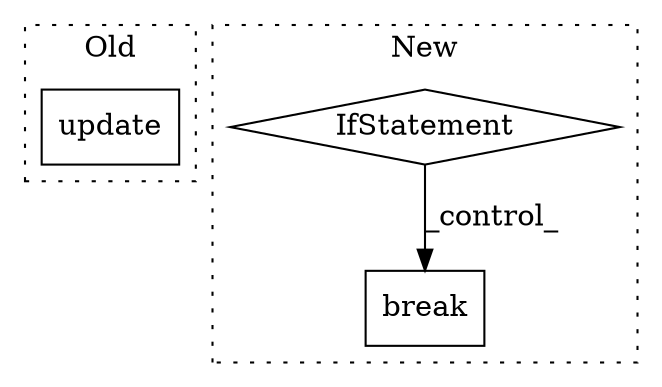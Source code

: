 digraph G {
subgraph cluster0 {
1 [label="update" a="32" s="39147,39192" l="7,1" shape="box"];
label = "Old";
style="dotted";
}
subgraph cluster1 {
2 [label="break" a="10" s="44459" l="6" shape="box"];
3 [label="IfStatement" a="25" s="44414,44443" l="4,2" shape="diamond"];
label = "New";
style="dotted";
}
3 -> 2 [label="_control_"];
}